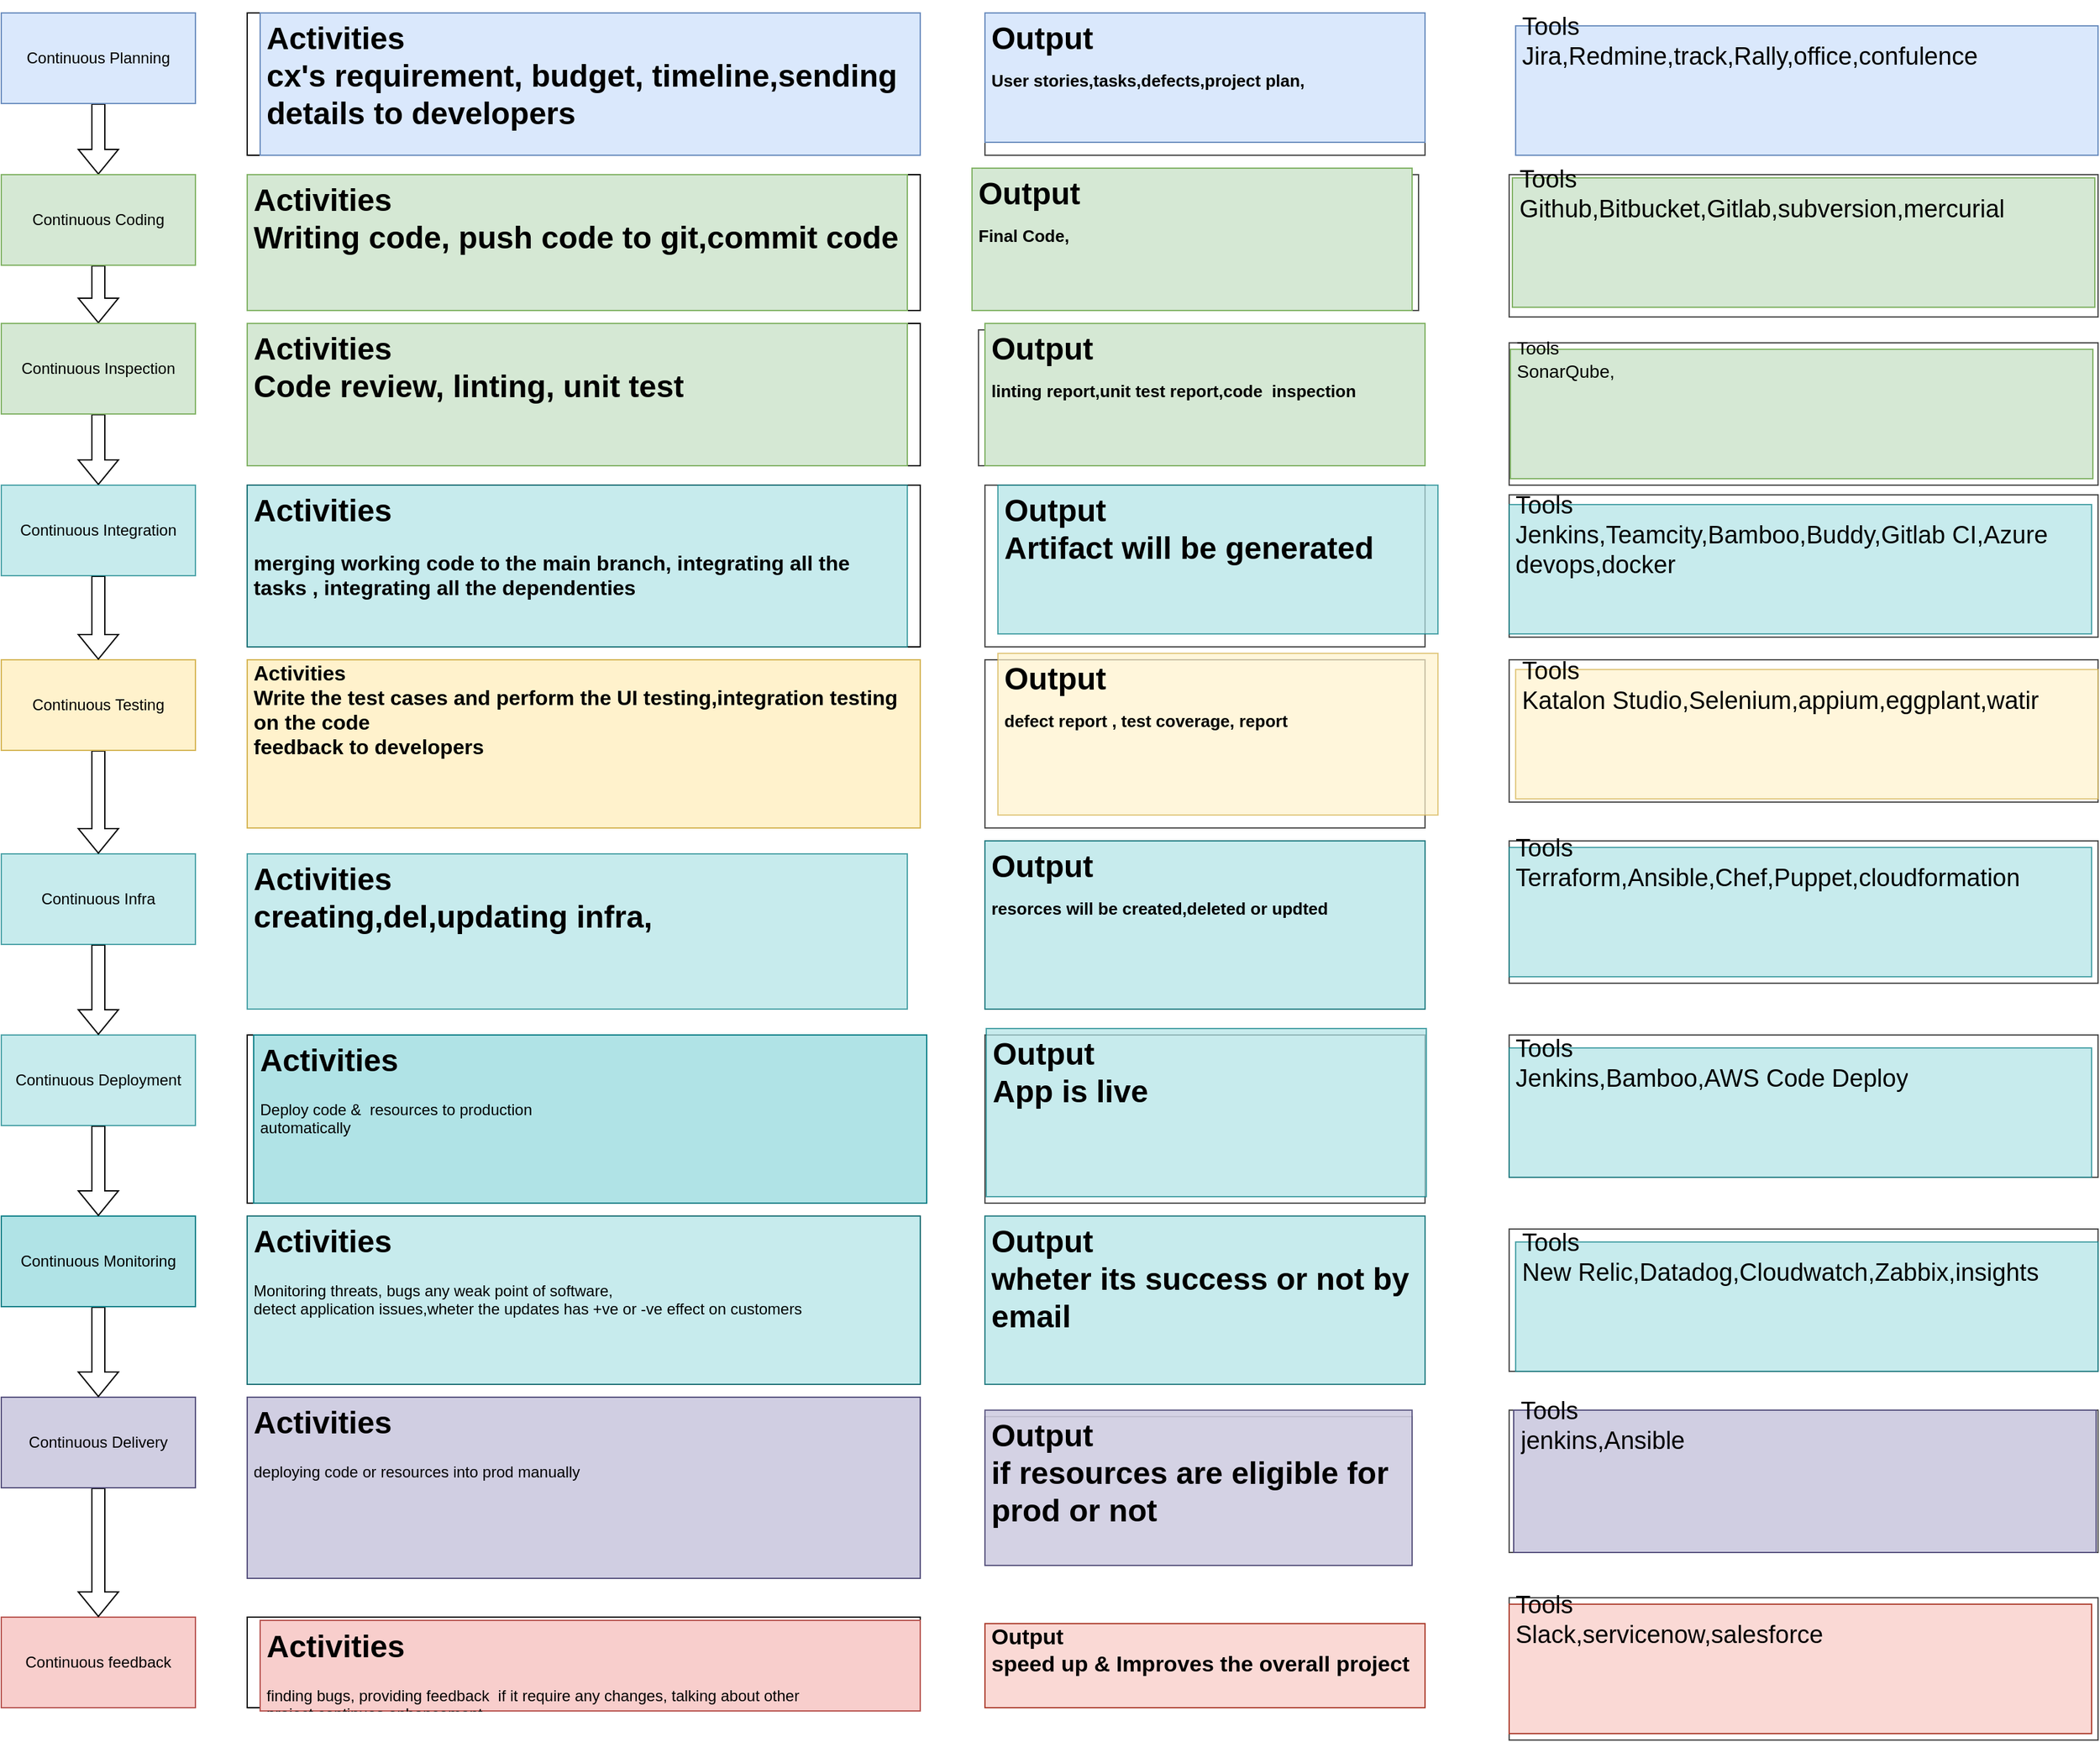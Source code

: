 <mxfile version="20.2.5" type="device"><diagram id="6790Doa_vTv_a5pjBbXI" name="Page-1"><mxGraphModel dx="2076" dy="1158" grid="1" gridSize="10" guides="1" tooltips="1" connect="1" arrows="1" fold="1" page="1" pageScale="1" pageWidth="850" pageHeight="1100" math="0" shadow="0"><root><mxCell id="0"/><mxCell id="1" parent="0"/><mxCell id="pc6XNAJFcmnva8lqZFey-11" style="edgeStyle=orthogonalEdgeStyle;shape=flexArrow;rounded=0;orthogonalLoop=1;jettySize=auto;html=1;exitX=0.5;exitY=1;exitDx=0;exitDy=0;entryX=0.5;entryY=0;entryDx=0;entryDy=0;" parent="1" source="pc6XNAJFcmnva8lqZFey-1" target="pc6XNAJFcmnva8lqZFey-2" edge="1"><mxGeometry relative="1" as="geometry"/></mxCell><mxCell id="pc6XNAJFcmnva8lqZFey-1" value="Continuous Planning" style="rounded=0;whiteSpace=wrap;html=1;fillColor=#dae8fc;strokeColor=#6c8ebf;" parent="1" vertex="1"><mxGeometry x="90" y="20" width="150" height="70" as="geometry"/></mxCell><mxCell id="pc6XNAJFcmnva8lqZFey-12" style="edgeStyle=orthogonalEdgeStyle;shape=flexArrow;rounded=0;orthogonalLoop=1;jettySize=auto;html=1;exitX=0.5;exitY=1;exitDx=0;exitDy=0;entryX=0.5;entryY=0;entryDx=0;entryDy=0;" parent="1" source="pc6XNAJFcmnva8lqZFey-2" target="pc6XNAJFcmnva8lqZFey-3" edge="1"><mxGeometry relative="1" as="geometry"/></mxCell><mxCell id="pc6XNAJFcmnva8lqZFey-2" value="Continuous&amp;nbsp;Coding" style="rounded=0;whiteSpace=wrap;html=1;fillColor=#d5e8d4;strokeColor=#82b366;" parent="1" vertex="1"><mxGeometry x="90" y="145" width="150" height="70" as="geometry"/></mxCell><mxCell id="pc6XNAJFcmnva8lqZFey-13" style="edgeStyle=orthogonalEdgeStyle;shape=flexArrow;rounded=0;orthogonalLoop=1;jettySize=auto;html=1;exitX=0.5;exitY=1;exitDx=0;exitDy=0;entryX=0.5;entryY=0;entryDx=0;entryDy=0;" parent="1" source="pc6XNAJFcmnva8lqZFey-3" target="pc6XNAJFcmnva8lqZFey-10" edge="1"><mxGeometry relative="1" as="geometry"/></mxCell><mxCell id="pc6XNAJFcmnva8lqZFey-3" value="Continuous&amp;nbsp;Inspection" style="rounded=0;whiteSpace=wrap;html=1;fillColor=#d5e8d4;strokeColor=#82b366;" parent="1" vertex="1"><mxGeometry x="90" y="260" width="150" height="70" as="geometry"/></mxCell><mxCell id="pc6XNAJFcmnva8lqZFey-4" value="Continuous&amp;nbsp;feedback" style="rounded=0;whiteSpace=wrap;html=1;fillColor=#f8cecc;strokeColor=#b85450;" parent="1" vertex="1"><mxGeometry x="90" y="1260" width="150" height="70" as="geometry"/></mxCell><mxCell id="pc6XNAJFcmnva8lqZFey-19" style="edgeStyle=orthogonalEdgeStyle;shape=flexArrow;rounded=0;orthogonalLoop=1;jettySize=auto;html=1;exitX=0.5;exitY=1;exitDx=0;exitDy=0;entryX=0.5;entryY=0;entryDx=0;entryDy=0;" parent="1" source="pc6XNAJFcmnva8lqZFey-5" target="pc6XNAJFcmnva8lqZFey-4" edge="1"><mxGeometry relative="1" as="geometry"/></mxCell><mxCell id="pc6XNAJFcmnva8lqZFey-5" value="Continuous&amp;nbsp;Delivery" style="rounded=0;whiteSpace=wrap;html=1;fillColor=#d0cee2;strokeColor=#56517e;" parent="1" vertex="1"><mxGeometry x="90" y="1090" width="150" height="70" as="geometry"/></mxCell><mxCell id="pc6XNAJFcmnva8lqZFey-18" style="edgeStyle=orthogonalEdgeStyle;shape=flexArrow;rounded=0;orthogonalLoop=1;jettySize=auto;html=1;exitX=0.5;exitY=1;exitDx=0;exitDy=0;entryX=0.5;entryY=0;entryDx=0;entryDy=0;" parent="1" source="pc6XNAJFcmnva8lqZFey-6" target="pc6XNAJFcmnva8lqZFey-5" edge="1"><mxGeometry relative="1" as="geometry"/></mxCell><mxCell id="pc6XNAJFcmnva8lqZFey-6" value="Continuous&amp;nbsp;Monitoring" style="rounded=0;whiteSpace=wrap;html=1;fillColor=#b0e3e6;strokeColor=#0e8088;" parent="1" vertex="1"><mxGeometry x="90" y="950" width="150" height="70" as="geometry"/></mxCell><mxCell id="pc6XNAJFcmnva8lqZFey-17" style="edgeStyle=orthogonalEdgeStyle;shape=flexArrow;rounded=0;orthogonalLoop=1;jettySize=auto;html=1;exitX=0.5;exitY=1;exitDx=0;exitDy=0;entryX=0.5;entryY=0;entryDx=0;entryDy=0;" parent="1" source="pc6XNAJFcmnva8lqZFey-7" target="pc6XNAJFcmnva8lqZFey-6" edge="1"><mxGeometry relative="1" as="geometry"/></mxCell><mxCell id="pc6XNAJFcmnva8lqZFey-7" value="Continuous&amp;nbsp;Deployment" style="rounded=0;whiteSpace=wrap;html=1;fillColor=#b0e3e6;strokeColor=#0e8088;opacity=70;" parent="1" vertex="1"><mxGeometry x="90" y="810" width="150" height="70" as="geometry"/></mxCell><mxCell id="pc6XNAJFcmnva8lqZFey-16" style="edgeStyle=orthogonalEdgeStyle;shape=flexArrow;rounded=0;orthogonalLoop=1;jettySize=auto;html=1;exitX=0.5;exitY=1;exitDx=0;exitDy=0;entryX=0.5;entryY=0;entryDx=0;entryDy=0;" parent="1" source="pc6XNAJFcmnva8lqZFey-8" target="pc6XNAJFcmnva8lqZFey-7" edge="1"><mxGeometry relative="1" as="geometry"/></mxCell><mxCell id="pc6XNAJFcmnva8lqZFey-8" value="Continuous&amp;nbsp;Infra" style="rounded=0;whiteSpace=wrap;html=1;fillColor=#b0e3e6;strokeColor=#0e8088;opacity=70;" parent="1" vertex="1"><mxGeometry x="90" y="670" width="150" height="70" as="geometry"/></mxCell><mxCell id="pc6XNAJFcmnva8lqZFey-15" style="edgeStyle=orthogonalEdgeStyle;shape=flexArrow;rounded=0;orthogonalLoop=1;jettySize=auto;html=1;exitX=0.5;exitY=1;exitDx=0;exitDy=0;entryX=0.5;entryY=0;entryDx=0;entryDy=0;" parent="1" source="pc6XNAJFcmnva8lqZFey-9" target="pc6XNAJFcmnva8lqZFey-8" edge="1"><mxGeometry relative="1" as="geometry"/></mxCell><mxCell id="pc6XNAJFcmnva8lqZFey-9" value="Continuous&amp;nbsp;Testing" style="rounded=0;whiteSpace=wrap;html=1;fillColor=#fff2cc;strokeColor=#d6b656;" parent="1" vertex="1"><mxGeometry x="90" y="520" width="150" height="70" as="geometry"/></mxCell><mxCell id="pc6XNAJFcmnva8lqZFey-14" style="edgeStyle=orthogonalEdgeStyle;shape=flexArrow;rounded=0;orthogonalLoop=1;jettySize=auto;html=1;exitX=0.5;exitY=1;exitDx=0;exitDy=0;entryX=0.5;entryY=0;entryDx=0;entryDy=0;" parent="1" source="pc6XNAJFcmnva8lqZFey-10" target="pc6XNAJFcmnva8lqZFey-9" edge="1"><mxGeometry relative="1" as="geometry"/></mxCell><mxCell id="pc6XNAJFcmnva8lqZFey-10" value="Continuous&amp;nbsp;Integration" style="rounded=0;whiteSpace=wrap;html=1;fillColor=#b0e3e6;strokeColor=#0e8088;opacity=70;" parent="1" vertex="1"><mxGeometry x="90" y="385" width="150" height="70" as="geometry"/></mxCell><mxCell id="pc6XNAJFcmnva8lqZFey-20" value="" style="rounded=0;whiteSpace=wrap;html=1;" parent="1" vertex="1"><mxGeometry x="280" y="20" width="520" height="110" as="geometry"/></mxCell><mxCell id="pc6XNAJFcmnva8lqZFey-21" value="" style="rounded=0;whiteSpace=wrap;html=1;" parent="1" vertex="1"><mxGeometry x="280" y="145" width="520" height="105" as="geometry"/></mxCell><mxCell id="pc6XNAJFcmnva8lqZFey-22" value="" style="rounded=0;whiteSpace=wrap;html=1;" parent="1" vertex="1"><mxGeometry x="280" y="1260" width="520" height="70" as="geometry"/></mxCell><mxCell id="pc6XNAJFcmnva8lqZFey-23" value="" style="rounded=0;whiteSpace=wrap;html=1;" parent="1" vertex="1"><mxGeometry x="280" y="950" width="520" height="130" as="geometry"/></mxCell><mxCell id="pc6XNAJFcmnva8lqZFey-26" value="" style="rounded=0;whiteSpace=wrap;html=1;" parent="1" vertex="1"><mxGeometry x="280" y="810" width="520" height="130" as="geometry"/></mxCell><mxCell id="pc6XNAJFcmnva8lqZFey-27" value="" style="rounded=0;whiteSpace=wrap;html=1;" parent="1" vertex="1"><mxGeometry x="280" y="520" width="520" height="130" as="geometry"/></mxCell><mxCell id="pc6XNAJFcmnva8lqZFey-28" value="" style="rounded=0;whiteSpace=wrap;html=1;" parent="1" vertex="1"><mxGeometry x="280" y="385" width="520" height="125" as="geometry"/></mxCell><mxCell id="pc6XNAJFcmnva8lqZFey-29" value="" style="rounded=0;whiteSpace=wrap;html=1;" parent="1" vertex="1"><mxGeometry x="280" y="260" width="520" height="110" as="geometry"/></mxCell><mxCell id="pc6XNAJFcmnva8lqZFey-30" value="&lt;h1&gt;Activities&lt;br&gt;cx's requirement, budget, timeline,sending details to developers&lt;/h1&gt;" style="text;html=1;strokeColor=#6c8ebf;fillColor=#dae8fc;spacing=5;spacingTop=-20;whiteSpace=wrap;overflow=hidden;rounded=0;" parent="1" vertex="1"><mxGeometry x="290" y="20" width="510" height="110" as="geometry"/></mxCell><mxCell id="pc6XNAJFcmnva8lqZFey-31" value="&lt;h1&gt;Activities&amp;nbsp;&lt;br&gt;Writing code, push code to git,commit code&lt;/h1&gt;" style="text;html=1;strokeColor=#82b366;fillColor=#d5e8d4;spacing=5;spacingTop=-20;whiteSpace=wrap;overflow=hidden;rounded=0;" parent="1" vertex="1"><mxGeometry x="280" y="145" width="510" height="105" as="geometry"/></mxCell><mxCell id="pc6XNAJFcmnva8lqZFey-32" value="&lt;h1&gt;Activities&lt;br&gt;Code review, linting, unit test&lt;/h1&gt;" style="text;html=1;strokeColor=#82b366;fillColor=#d5e8d4;spacing=5;spacingTop=-20;whiteSpace=wrap;overflow=hidden;rounded=0;" parent="1" vertex="1"><mxGeometry x="280" y="260" width="510" height="110" as="geometry"/></mxCell><mxCell id="pc6XNAJFcmnva8lqZFey-33" value="&lt;h1&gt;Activities&lt;/h1&gt;&lt;h1 style=&quot;font-size: 16px;&quot;&gt;merging working code to the main branch, integrating all the tasks , integrating all the dependenties&lt;/h1&gt;" style="text;html=1;strokeColor=#0e8088;fillColor=#b0e3e6;spacing=5;spacingTop=-20;whiteSpace=wrap;overflow=hidden;rounded=0;opacity=70;" parent="1" vertex="1"><mxGeometry x="280" y="385" width="510" height="125" as="geometry"/></mxCell><mxCell id="pc6XNAJFcmnva8lqZFey-34" value="&lt;h1 style=&quot;font-size: 16px;&quot;&gt;Activities&lt;br&gt;Write the test cases and perform the UI testing,integration testing on the code&lt;br style=&quot;&quot;&gt;feedback to developers&lt;/h1&gt;" style="text;html=1;strokeColor=#d6b656;fillColor=#fff2cc;spacing=5;spacingTop=-20;whiteSpace=wrap;overflow=hidden;rounded=0;" parent="1" vertex="1"><mxGeometry x="280" y="520" width="520" height="130" as="geometry"/></mxCell><mxCell id="pc6XNAJFcmnva8lqZFey-35" value="&lt;h1&gt;Activities&lt;/h1&gt;&lt;div&gt;Monitoring threats, bugs any weak point of software,&lt;/div&gt;detect application issues,wheter the updates has +ve or -ve effect on customers" style="text;html=1;strokeColor=#0e8088;fillColor=#b0e3e6;spacing=5;spacingTop=-20;whiteSpace=wrap;overflow=hidden;rounded=0;opacity=70;" parent="1" vertex="1"><mxGeometry x="280" y="950" width="520" height="130" as="geometry"/></mxCell><mxCell id="pc6XNAJFcmnva8lqZFey-36" value="&lt;h1&gt;Activities&lt;br&gt;creating,del,updating infra,&amp;nbsp;&lt;/h1&gt;" style="text;html=1;strokeColor=#0e8088;fillColor=#b0e3e6;spacing=5;spacingTop=-20;whiteSpace=wrap;overflow=hidden;rounded=0;opacity=70;" parent="1" vertex="1"><mxGeometry x="280" y="670" width="510" height="120" as="geometry"/></mxCell><mxCell id="pc6XNAJFcmnva8lqZFey-37" value="&lt;h1&gt;Activities&lt;/h1&gt;&lt;div&gt;Deploy code &amp;amp;&amp;nbsp; resources to production&lt;br&gt;automatically&lt;/div&gt;" style="text;html=1;strokeColor=#0e8088;fillColor=#b0e3e6;spacing=5;spacingTop=-20;whiteSpace=wrap;overflow=hidden;rounded=0;" parent="1" vertex="1"><mxGeometry x="285" y="810" width="520" height="130" as="geometry"/></mxCell><mxCell id="pc6XNAJFcmnva8lqZFey-38" value="&lt;h1&gt;Activities&lt;/h1&gt;&lt;div&gt;deploying code or resources into prod manually&lt;/div&gt;" style="text;html=1;strokeColor=#56517e;fillColor=#d0cee2;spacing=5;spacingTop=-20;whiteSpace=wrap;overflow=hidden;rounded=0;" parent="1" vertex="1"><mxGeometry x="280" y="1090" width="520" height="140" as="geometry"/></mxCell><mxCell id="pc6XNAJFcmnva8lqZFey-39" value="&lt;h1&gt;Activities&lt;/h1&gt;&lt;div&gt;finding bugs, providing feedback&amp;nbsp; if it require any changes, talking about other project,continues enhancement&lt;/div&gt;" style="text;html=1;strokeColor=#b85450;fillColor=#f8cecc;spacing=5;spacingTop=-20;whiteSpace=wrap;overflow=hidden;rounded=0;" parent="1" vertex="1"><mxGeometry x="290" y="1262.5" width="510" height="70" as="geometry"/></mxCell><mxCell id="pc6XNAJFcmnva8lqZFey-43" value="" style="rounded=0;whiteSpace=wrap;html=1;opacity=70;" parent="1" vertex="1"><mxGeometry x="850" y="20" width="340" height="110" as="geometry"/></mxCell><mxCell id="pc6XNAJFcmnva8lqZFey-44" value="&lt;h1&gt;Output&lt;br&gt;&lt;font style=&quot;font-size: 13px;&quot;&gt;User stories,tasks,defects,project plan,&lt;/font&gt;&lt;/h1&gt;" style="text;html=1;strokeColor=#6c8ebf;fillColor=#dae8fc;spacing=5;spacingTop=-20;whiteSpace=wrap;overflow=hidden;rounded=0;" parent="1" vertex="1"><mxGeometry x="850" y="20" width="340" height="100" as="geometry"/></mxCell><mxCell id="pc6XNAJFcmnva8lqZFey-46" value="" style="rounded=0;whiteSpace=wrap;html=1;fontSize=13;opacity=70;" parent="1" vertex="1"><mxGeometry x="845" y="145" width="340" height="105" as="geometry"/></mxCell><mxCell id="pc6XNAJFcmnva8lqZFey-48" value="" style="rounded=0;whiteSpace=wrap;html=1;fontSize=13;opacity=70;" parent="1" vertex="1"><mxGeometry x="845" y="265" width="340" height="105" as="geometry"/></mxCell><mxCell id="pc6XNAJFcmnva8lqZFey-49" value="" style="rounded=0;whiteSpace=wrap;html=1;fontSize=13;opacity=70;" parent="1" vertex="1"><mxGeometry x="850" y="660" width="340" height="130" as="geometry"/></mxCell><mxCell id="pc6XNAJFcmnva8lqZFey-50" value="" style="rounded=0;whiteSpace=wrap;html=1;fontSize=13;opacity=70;" parent="1" vertex="1"><mxGeometry x="850" y="810" width="340" height="130" as="geometry"/></mxCell><mxCell id="pc6XNAJFcmnva8lqZFey-52" value="" style="rounded=0;whiteSpace=wrap;html=1;fontSize=13;opacity=70;" parent="1" vertex="1"><mxGeometry x="850" y="1265" width="340" height="60" as="geometry"/></mxCell><mxCell id="pc6XNAJFcmnva8lqZFey-53" value="" style="rounded=0;whiteSpace=wrap;html=1;fontSize=13;opacity=70;" parent="1" vertex="1"><mxGeometry x="850" y="950" width="340" height="130" as="geometry"/></mxCell><mxCell id="pc6XNAJFcmnva8lqZFey-54" value="" style="rounded=0;whiteSpace=wrap;html=1;fontSize=13;opacity=70;" parent="1" vertex="1"><mxGeometry x="850" y="1105" width="330" height="115" as="geometry"/></mxCell><mxCell id="pc6XNAJFcmnva8lqZFey-55" value="" style="rounded=0;whiteSpace=wrap;html=1;fontSize=13;opacity=70;" parent="1" vertex="1"><mxGeometry x="850" y="520" width="340" height="130" as="geometry"/></mxCell><mxCell id="pc6XNAJFcmnva8lqZFey-56" value="" style="rounded=0;whiteSpace=wrap;html=1;fontSize=13;opacity=70;" parent="1" vertex="1"><mxGeometry x="850" y="385" width="340" height="125" as="geometry"/></mxCell><mxCell id="pc6XNAJFcmnva8lqZFey-57" value="&lt;h1&gt;Output&lt;br&gt;&lt;span style=&quot;font-size: 13px;&quot;&gt;Final Code,&lt;/span&gt;&lt;/h1&gt;" style="text;html=1;strokeColor=#82b366;fillColor=#d5e8d4;spacing=5;spacingTop=-20;whiteSpace=wrap;overflow=hidden;rounded=0;" parent="1" vertex="1"><mxGeometry x="840" y="140" width="340" height="110" as="geometry"/></mxCell><mxCell id="pc6XNAJFcmnva8lqZFey-58" value="&lt;h1&gt;Output&lt;br&gt;Artifact will be generated&lt;/h1&gt;" style="text;html=1;strokeColor=#0e8088;fillColor=#b0e3e6;spacing=5;spacingTop=-20;whiteSpace=wrap;overflow=hidden;rounded=0;opacity=70;" parent="1" vertex="1"><mxGeometry x="860" y="385" width="340" height="115" as="geometry"/></mxCell><mxCell id="pc6XNAJFcmnva8lqZFey-59" value="&lt;h1&gt;Output&lt;br&gt;&lt;span style=&quot;font-size: 13px;&quot;&gt;defect report , test coverage, report&lt;/span&gt;&lt;/h1&gt;" style="text;html=1;strokeColor=#d6b656;fillColor=#fff2cc;spacing=5;spacingTop=-20;whiteSpace=wrap;overflow=hidden;rounded=0;opacity=70;" parent="1" vertex="1"><mxGeometry x="860" y="515" width="340" height="125" as="geometry"/></mxCell><mxCell id="pc6XNAJFcmnva8lqZFey-60" value="&lt;h1&gt;Output&lt;br&gt;App is live&lt;/h1&gt;" style="text;html=1;strokeColor=#0e8088;fillColor=#b0e3e6;spacing=5;spacingTop=-20;whiteSpace=wrap;overflow=hidden;rounded=0;opacity=70;" parent="1" vertex="1"><mxGeometry x="851" y="805" width="340" height="130" as="geometry"/></mxCell><mxCell id="pc6XNAJFcmnva8lqZFey-61" value="&lt;h1&gt;Output&lt;br&gt;&lt;span style=&quot;font-size: 13px;&quot;&gt;resorces will be created,deleted or updted&lt;/span&gt;&lt;/h1&gt;" style="text;html=1;strokeColor=#0e8088;fillColor=#b0e3e6;spacing=5;spacingTop=-20;whiteSpace=wrap;overflow=hidden;rounded=0;opacity=70;" parent="1" vertex="1"><mxGeometry x="850" y="660" width="340" height="130" as="geometry"/></mxCell><mxCell id="pc6XNAJFcmnva8lqZFey-62" value="&lt;h1&gt;Output&lt;br&gt;wheter its success or not by email&amp;nbsp;&lt;/h1&gt;" style="text;html=1;strokeColor=#0e8088;fillColor=#b0e3e6;spacing=5;spacingTop=-20;whiteSpace=wrap;overflow=hidden;rounded=0;opacity=70;" parent="1" vertex="1"><mxGeometry x="850" y="950" width="340" height="130" as="geometry"/></mxCell><mxCell id="pc6XNAJFcmnva8lqZFey-63" value="&lt;h1 style=&quot;font-size: 17px;&quot;&gt;Output&lt;br&gt;speed up &amp;amp; Improves the overall project&lt;/h1&gt;" style="text;html=1;strokeColor=#ae4132;fillColor=#fad9d5;spacing=5;spacingTop=-20;whiteSpace=wrap;overflow=hidden;rounded=0;" parent="1" vertex="1"><mxGeometry x="850" y="1265" width="340" height="65" as="geometry"/></mxCell><mxCell id="pc6XNAJFcmnva8lqZFey-64" value="&lt;h1&gt;Output&lt;br&gt;if resources are eligible for prod or not&lt;/h1&gt;" style="text;html=1;strokeColor=#56517e;fillColor=#d0cee2;spacing=5;spacingTop=-20;whiteSpace=wrap;overflow=hidden;rounded=0;opacity=90;" parent="1" vertex="1"><mxGeometry x="850" y="1100" width="330" height="120" as="geometry"/></mxCell><mxCell id="pc6XNAJFcmnva8lqZFey-65" value="&lt;h1&gt;Output&lt;br&gt;&lt;span style=&quot;font-size: 13px;&quot;&gt;linting report,unit test report,code&amp;nbsp; inspection&lt;/span&gt;&lt;/h1&gt;" style="text;html=1;strokeColor=#82b366;fillColor=#d5e8d4;spacing=5;spacingTop=-20;whiteSpace=wrap;overflow=hidden;rounded=0;" parent="1" vertex="1"><mxGeometry x="850" y="260" width="340" height="110" as="geometry"/></mxCell><mxCell id="pc6XNAJFcmnva8lqZFey-67" value="" style="rounded=0;whiteSpace=wrap;html=1;fontSize=15;opacity=70;" parent="1" vertex="1"><mxGeometry x="1260" y="30" width="450" height="100" as="geometry"/></mxCell><mxCell id="pc6XNAJFcmnva8lqZFey-68" value="" style="rounded=0;whiteSpace=wrap;html=1;fontSize=15;opacity=70;" parent="1" vertex="1"><mxGeometry x="1255" y="392.5" width="455" height="110" as="geometry"/></mxCell><mxCell id="pc6XNAJFcmnva8lqZFey-69" value="" style="rounded=0;whiteSpace=wrap;html=1;fontSize=15;opacity=70;" parent="1" vertex="1"><mxGeometry x="1255" y="520" width="455" height="110" as="geometry"/></mxCell><mxCell id="pc6XNAJFcmnva8lqZFey-70" value="" style="rounded=0;whiteSpace=wrap;html=1;fontSize=15;opacity=70;" parent="1" vertex="1"><mxGeometry x="1255" y="660" width="455" height="110" as="geometry"/></mxCell><mxCell id="pc6XNAJFcmnva8lqZFey-71" value="" style="rounded=0;whiteSpace=wrap;html=1;fontSize=15;opacity=70;" parent="1" vertex="1"><mxGeometry x="1255" y="275" width="455" height="110" as="geometry"/></mxCell><mxCell id="pc6XNAJFcmnva8lqZFey-72" value="" style="rounded=0;whiteSpace=wrap;html=1;fontSize=15;opacity=70;" parent="1" vertex="1"><mxGeometry x="1255" y="145" width="455" height="110" as="geometry"/></mxCell><mxCell id="pc6XNAJFcmnva8lqZFey-73" value="" style="rounded=0;whiteSpace=wrap;html=1;fontSize=15;opacity=70;" parent="1" vertex="1"><mxGeometry x="1255" y="810" width="455" height="110" as="geometry"/></mxCell><mxCell id="pc6XNAJFcmnva8lqZFey-74" value="" style="rounded=0;whiteSpace=wrap;html=1;fontSize=15;opacity=70;" parent="1" vertex="1"><mxGeometry x="1255" y="960" width="455" height="110" as="geometry"/></mxCell><mxCell id="pc6XNAJFcmnva8lqZFey-75" value="" style="rounded=0;whiteSpace=wrap;html=1;fontSize=15;opacity=70;" parent="1" vertex="1"><mxGeometry x="1255" y="1100" width="455" height="110" as="geometry"/></mxCell><mxCell id="pc6XNAJFcmnva8lqZFey-76" value="" style="rounded=0;whiteSpace=wrap;html=1;fontSize=15;opacity=70;" parent="1" vertex="1"><mxGeometry x="1255" y="1245" width="455" height="110" as="geometry"/></mxCell><mxCell id="pc6XNAJFcmnva8lqZFey-77" value="&lt;span style=&quot;font-size: 19px;&quot;&gt;Tools&lt;br&gt;Jira,Redmine,track,Rally,office,confulence&lt;br&gt;&lt;/span&gt;" style="text;html=1;strokeColor=#6c8ebf;fillColor=#dae8fc;spacing=5;spacingTop=-20;whiteSpace=wrap;overflow=hidden;rounded=0;fontSize=15;" parent="1" vertex="1"><mxGeometry x="1260" y="30" width="450" height="100" as="geometry"/></mxCell><mxCell id="pc6XNAJFcmnva8lqZFey-78" value="&lt;span style=&quot;font-size: 19px;&quot;&gt;Tools&lt;br&gt;Github,Bitbucket,Gitlab,subversion,mercurial&lt;br&gt;&lt;/span&gt;" style="text;html=1;strokeColor=#82b366;fillColor=#d5e8d4;spacing=5;spacingTop=-20;whiteSpace=wrap;overflow=hidden;rounded=0;fontSize=15;" parent="1" vertex="1"><mxGeometry x="1257.5" y="147.5" width="450" height="100" as="geometry"/></mxCell><mxCell id="pc6XNAJFcmnva8lqZFey-79" value="&lt;span style=&quot;font-size: 14px;&quot;&gt;Tools&lt;br&gt;SonarQube,&amp;nbsp;&lt;br&gt;&lt;/span&gt;" style="text;html=1;strokeColor=#82b366;fillColor=#d5e8d4;spacing=5;spacingTop=-20;whiteSpace=wrap;overflow=hidden;rounded=0;fontSize=15;" parent="1" vertex="1"><mxGeometry x="1256" y="280" width="450" height="100" as="geometry"/></mxCell><mxCell id="pc6XNAJFcmnva8lqZFey-80" value="&lt;span style=&quot;font-size: 19px;&quot;&gt;Tools&lt;br&gt;Katalon Studio,Selenium,appium,eggplant,watir&lt;br&gt;&lt;/span&gt;" style="text;html=1;strokeColor=#d6b656;fillColor=#fff2cc;spacing=5;spacingTop=-20;whiteSpace=wrap;overflow=hidden;rounded=0;fontSize=15;opacity=70;" parent="1" vertex="1"><mxGeometry x="1260" y="527.5" width="450" height="100" as="geometry"/></mxCell><mxCell id="pc6XNAJFcmnva8lqZFey-81" value="&lt;span style=&quot;font-size: 19px;&quot;&gt;Tools&lt;br&gt;Jenkins,Teamcity,Bamboo,Buddy,Gitlab CI,Azure devops,docker&lt;br&gt;&lt;/span&gt;" style="text;html=1;strokeColor=#0e8088;fillColor=#b0e3e6;spacing=5;spacingTop=-20;whiteSpace=wrap;overflow=hidden;rounded=0;fontSize=15;opacity=70;" parent="1" vertex="1"><mxGeometry x="1255" y="400" width="450" height="100" as="geometry"/></mxCell><mxCell id="pc6XNAJFcmnva8lqZFey-82" value="&lt;span style=&quot;font-size: 19px;&quot;&gt;Tools&lt;/span&gt;&lt;br style=&quot;font-size: 19px;&quot;&gt;&lt;span style=&quot;font-size: 19px;&quot;&gt;jenkins,Ansible&lt;br&gt;&lt;/span&gt;" style="text;html=1;strokeColor=#56517e;fillColor=#d0cee2;spacing=5;spacingTop=-20;whiteSpace=wrap;overflow=hidden;rounded=0;fontSize=15;" parent="1" vertex="1"><mxGeometry x="1258.5" y="1100" width="450" height="110" as="geometry"/></mxCell><mxCell id="pc6XNAJFcmnva8lqZFey-83" value="&lt;span style=&quot;font-size: 19px;&quot;&gt;Tools&lt;br&gt;New Relic,Datadog,Cloudwatch,Zabbix,insights&lt;br&gt;&lt;/span&gt;" style="text;html=1;strokeColor=#0e8088;fillColor=#b0e3e6;spacing=5;spacingTop=-20;whiteSpace=wrap;overflow=hidden;rounded=0;fontSize=15;opacity=70;" parent="1" vertex="1"><mxGeometry x="1260" y="970" width="450" height="100" as="geometry"/></mxCell><mxCell id="pc6XNAJFcmnva8lqZFey-84" value="&lt;span style=&quot;font-size: 19px;&quot;&gt;Tools&lt;br&gt;Jenkins,Bamboo,AWS Code Deploy&lt;br&gt;&lt;/span&gt;" style="text;html=1;strokeColor=#0e8088;fillColor=#b0e3e6;spacing=5;spacingTop=-20;whiteSpace=wrap;overflow=hidden;rounded=0;fontSize=15;opacity=70;" parent="1" vertex="1"><mxGeometry x="1255" y="820" width="450" height="100" as="geometry"/></mxCell><mxCell id="pc6XNAJFcmnva8lqZFey-85" value="&lt;span style=&quot;font-size: 19px;&quot;&gt;Tools&lt;br&gt;Terraform,Ansible,Chef,Puppet,cloudformation&lt;br&gt;&lt;/span&gt;" style="text;html=1;strokeColor=#0e8088;fillColor=#b0e3e6;spacing=5;spacingTop=-20;whiteSpace=wrap;overflow=hidden;rounded=0;fontSize=15;opacity=70;" parent="1" vertex="1"><mxGeometry x="1255" y="665" width="450" height="100" as="geometry"/></mxCell><mxCell id="pc6XNAJFcmnva8lqZFey-86" value="&lt;span style=&quot;font-size: 19px;&quot;&gt;Tools&lt;/span&gt;&lt;br style=&quot;font-size: 19px;&quot;&gt;&lt;span style=&quot;font-size: 19px;&quot;&gt;Slack,servicenow,salesforce&lt;br&gt;&lt;/span&gt;" style="text;html=1;strokeColor=#ae4132;fillColor=#fad9d5;spacing=5;spacingTop=-20;whiteSpace=wrap;overflow=hidden;rounded=0;fontSize=15;" parent="1" vertex="1"><mxGeometry x="1255" y="1250" width="450" height="100" as="geometry"/></mxCell></root></mxGraphModel></diagram></mxfile>